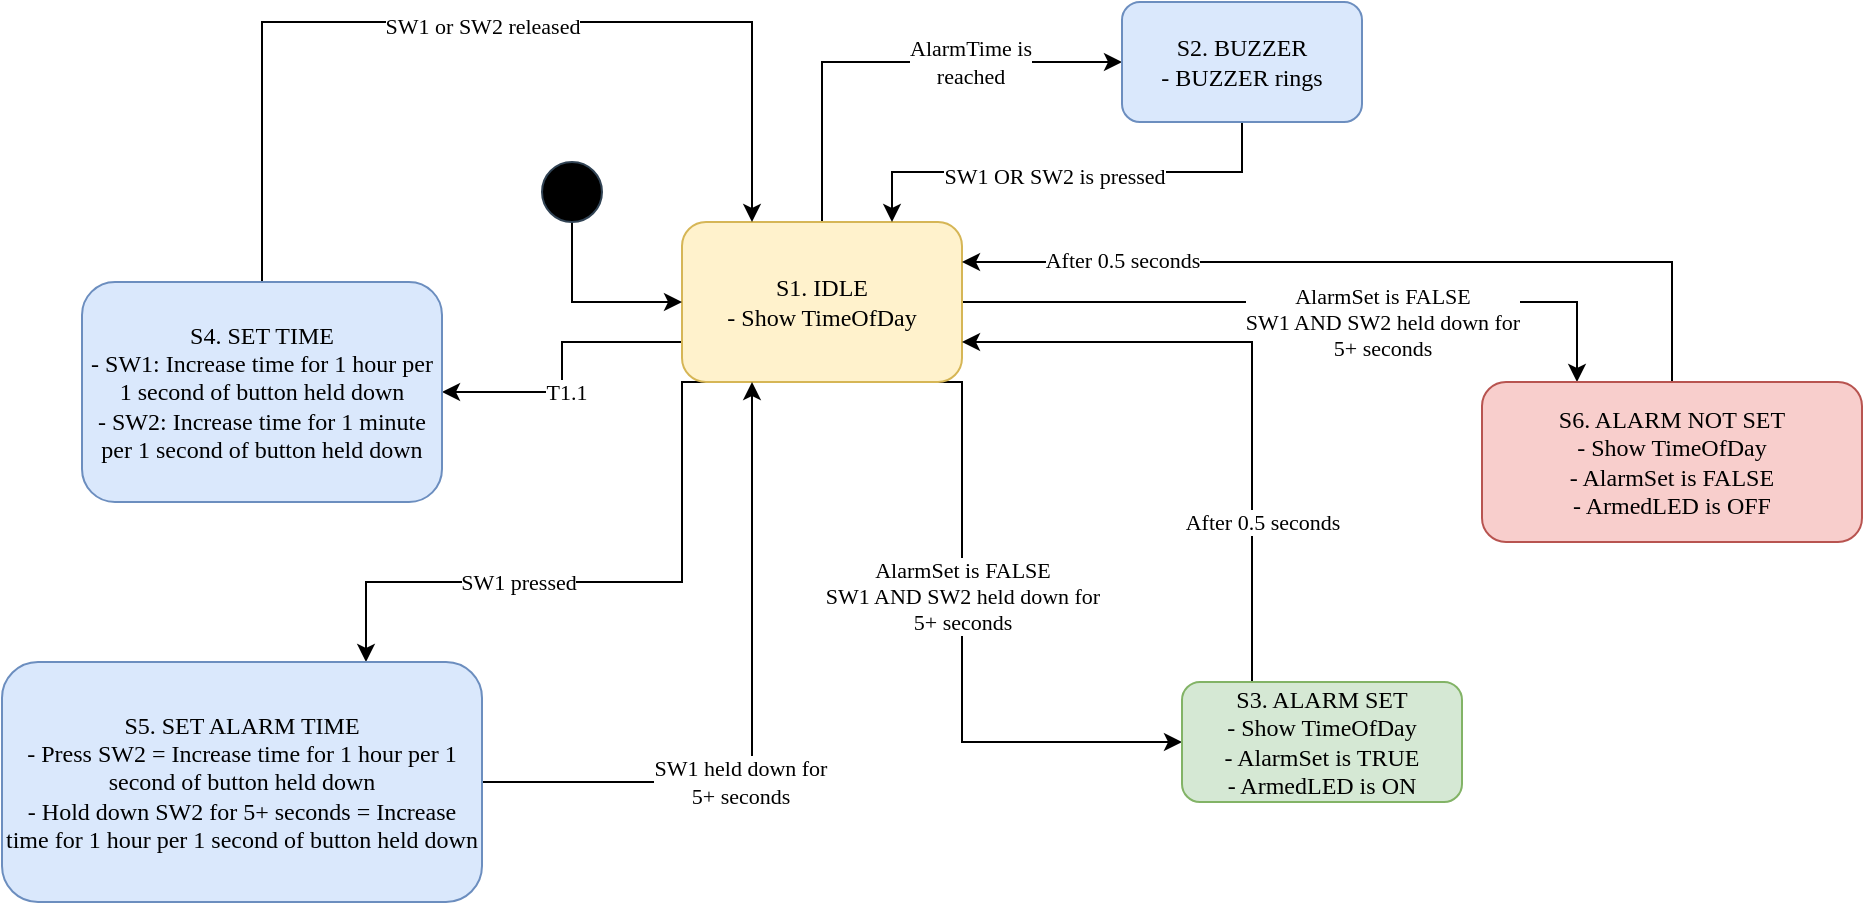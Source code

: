 <mxfile version="14.5.7" type="device"><diagram id="mzPkUHrEjYiKshdDYAyQ" name="Page-1"><mxGraphModel dx="1038" dy="547" grid="1" gridSize="10" guides="1" tooltips="1" connect="1" arrows="1" fold="1" page="1" pageScale="1" pageWidth="1100" pageHeight="850" math="0" shadow="0"><root><mxCell id="0"/><mxCell id="1" parent="0"/><mxCell id="IVG45tcsuzGzubXkDy_W-5" style="edgeStyle=orthogonalEdgeStyle;rounded=0;orthogonalLoop=1;jettySize=auto;html=1;exitX=0.5;exitY=0;exitDx=0;exitDy=0;entryX=0;entryY=0.5;entryDx=0;entryDy=0;fontFamily=Oxygen Mono;fontSource=https%3A%2F%2Ffonts.googleapis.com%2Fcss%3Ffamily%3DOxygen%2BMono;" parent="1" source="IVG45tcsuzGzubXkDy_W-1" target="IVG45tcsuzGzubXkDy_W-4" edge="1"><mxGeometry relative="1" as="geometry"/></mxCell><mxCell id="IVG45tcsuzGzubXkDy_W-6" value="&lt;div&gt;AlarmTime is&lt;/div&gt;&lt;div&gt;reached&lt;/div&gt;" style="edgeLabel;html=1;align=center;verticalAlign=middle;resizable=0;points=[];fontFamily=Oxygen Mono;fontSource=https%3A%2F%2Ffonts.googleapis.com%2Fcss%3Ffamily%3DOxygen%2BMono;" parent="IVG45tcsuzGzubXkDy_W-5" vertex="1" connectable="0"><mxGeometry x="0.183" y="1" relative="1" as="geometry"><mxPoint x="18" y="1" as="offset"/></mxGeometry></mxCell><mxCell id="IVG45tcsuzGzubXkDy_W-10" style="edgeStyle=orthogonalEdgeStyle;rounded=0;orthogonalLoop=1;jettySize=auto;html=1;exitX=0.75;exitY=1;exitDx=0;exitDy=0;entryX=0;entryY=0.5;entryDx=0;entryDy=0;fontFamily=Oxygen Mono;fontSource=https%3A%2F%2Ffonts.googleapis.com%2Fcss%3Ffamily%3DOxygen%2BMono;" parent="1" source="IVG45tcsuzGzubXkDy_W-1" target="IVG45tcsuzGzubXkDy_W-9" edge="1"><mxGeometry relative="1" as="geometry"><Array as="points"><mxPoint x="500" y="280"/><mxPoint x="500" y="460"/></Array></mxGeometry></mxCell><mxCell id="IVG45tcsuzGzubXkDy_W-11" value="&lt;div&gt;AlarmSet is FALSE&lt;br&gt;&lt;/div&gt;&lt;div&gt;SW1 AND SW2 held down for&lt;/div&gt;&lt;div&gt;5+ seconds&lt;br&gt;&lt;/div&gt;" style="edgeLabel;html=1;align=center;verticalAlign=middle;resizable=0;points=[];fontFamily=Oxygen Mono;" parent="IVG45tcsuzGzubXkDy_W-10" vertex="1" connectable="0"><mxGeometry x="-0.25" y="-2" relative="1" as="geometry"><mxPoint x="2" y="20" as="offset"/></mxGeometry></mxCell><mxCell id="IVG45tcsuzGzubXkDy_W-16" style="edgeStyle=orthogonalEdgeStyle;rounded=0;orthogonalLoop=1;jettySize=auto;html=1;exitX=0;exitY=0.75;exitDx=0;exitDy=0;entryX=1;entryY=0.5;entryDx=0;entryDy=0;fontFamily=Oxygen Mono;fontSource=https%3A%2F%2Ffonts.googleapis.com%2Fcss%3Ffamily%3DOxygen%2BMono;" parent="1" source="IVG45tcsuzGzubXkDy_W-1" target="IVG45tcsuzGzubXkDy_W-14" edge="1"><mxGeometry relative="1" as="geometry"/></mxCell><mxCell id="IVG45tcsuzGzubXkDy_W-17" value="T1.1" style="edgeLabel;html=1;align=center;verticalAlign=middle;resizable=0;points=[];fontFamily=Oxygen Mono;" parent="IVG45tcsuzGzubXkDy_W-16" vertex="1" connectable="0"><mxGeometry x="0.357" y="2" relative="1" as="geometry"><mxPoint x="15" y="-2" as="offset"/></mxGeometry></mxCell><mxCell id="IVG45tcsuzGzubXkDy_W-25" style="edgeStyle=orthogonalEdgeStyle;rounded=0;orthogonalLoop=1;jettySize=auto;html=1;exitX=0.25;exitY=1;exitDx=0;exitDy=0;fontFamily=Oxygen Mono;fontSource=https%3A%2F%2Ffonts.googleapis.com%2Fcss%3Ffamily%3DOxygen%2BMono;" parent="1" source="IVG45tcsuzGzubXkDy_W-1" edge="1"><mxGeometry relative="1" as="geometry"><mxPoint x="202" y="420" as="targetPoint"/><Array as="points"><mxPoint x="360" y="280"/><mxPoint x="360" y="380"/><mxPoint x="202" y="380"/></Array></mxGeometry></mxCell><mxCell id="IVG45tcsuzGzubXkDy_W-26" value="SW1 pressed" style="edgeLabel;html=1;align=center;verticalAlign=middle;resizable=0;points=[];fontFamily=Oxygen Mono;" parent="IVG45tcsuzGzubXkDy_W-25" vertex="1" connectable="0"><mxGeometry x="0.147" y="3" relative="1" as="geometry"><mxPoint x="-26" y="-3" as="offset"/></mxGeometry></mxCell><mxCell id="IVG45tcsuzGzubXkDy_W-38" style="edgeStyle=orthogonalEdgeStyle;rounded=0;orthogonalLoop=1;jettySize=auto;html=1;exitX=1;exitY=0.5;exitDx=0;exitDy=0;entryX=0.25;entryY=0;entryDx=0;entryDy=0;fontFamily=Oxygen Mono;fontSource=https%3A%2F%2Ffonts.googleapis.com%2Fcss%3Ffamily%3DOxygen%2BMono;" parent="1" source="IVG45tcsuzGzubXkDy_W-1" target="IVG45tcsuzGzubXkDy_W-31" edge="1"><mxGeometry relative="1" as="geometry"/></mxCell><mxCell id="IVG45tcsuzGzubXkDy_W-39" value="&lt;div&gt;AlarmSet is FALSE&lt;br&gt;&lt;/div&gt;&lt;div&gt;SW1 AND SW2 held down for&lt;/div&gt;&lt;div&gt;5+ seconds&lt;br&gt;&lt;/div&gt;" style="edgeLabel;html=1;align=center;verticalAlign=middle;resizable=0;points=[];fontFamily=Oxygen Mono;" parent="IVG45tcsuzGzubXkDy_W-38" vertex="1" connectable="0"><mxGeometry x="0.093" y="-1" relative="1" as="geometry"><mxPoint x="20" y="9" as="offset"/></mxGeometry></mxCell><mxCell id="IVG45tcsuzGzubXkDy_W-1" value="&lt;div align=&quot;center&quot;&gt;S1. IDLE&lt;br&gt;&lt;/div&gt;&lt;div align=&quot;center&quot;&gt;- Show TimeOfDay&lt;/div&gt;" style="rounded=1;whiteSpace=wrap;html=1;fontFamily=Oxygen Mono;fontSource=https%3A%2F%2Ffonts.googleapis.com%2Fcss%3Ffamily%3DOxygen%2BMono;align=center;fillColor=#fff2cc;strokeColor=#d6b656;" parent="1" vertex="1"><mxGeometry x="360" y="200" width="140" height="80" as="geometry"/></mxCell><mxCell id="IVG45tcsuzGzubXkDy_W-3" style="edgeStyle=orthogonalEdgeStyle;rounded=0;orthogonalLoop=1;jettySize=auto;html=1;exitX=0.5;exitY=1;exitDx=0;exitDy=0;entryX=0;entryY=0.5;entryDx=0;entryDy=0;fontFamily=Oxygen Mono;fontSource=https%3A%2F%2Ffonts.googleapis.com%2Fcss%3Ffamily%3DOxygen%2BMono;" parent="1" source="IVG45tcsuzGzubXkDy_W-2" target="IVG45tcsuzGzubXkDy_W-1" edge="1"><mxGeometry relative="1" as="geometry"/></mxCell><mxCell id="IVG45tcsuzGzubXkDy_W-2" value="" style="ellipse;whiteSpace=wrap;html=1;aspect=fixed;strokeColor=#314354;fontColor=#ffffff;fillColor=#000000;fontFamily=Oxygen Mono;fontSource=https%3A%2F%2Ffonts.googleapis.com%2Fcss%3Ffamily%3DOxygen%2BMono;" parent="1" vertex="1"><mxGeometry x="290" y="170" width="30" height="30" as="geometry"/></mxCell><mxCell id="IVG45tcsuzGzubXkDy_W-7" style="edgeStyle=orthogonalEdgeStyle;rounded=0;orthogonalLoop=1;jettySize=auto;html=1;exitX=0.5;exitY=1;exitDx=0;exitDy=0;entryX=0.75;entryY=0;entryDx=0;entryDy=0;fontFamily=Oxygen Mono;fontSource=https%3A%2F%2Ffonts.googleapis.com%2Fcss%3Ffamily%3DOxygen%2BMono;" parent="1" source="IVG45tcsuzGzubXkDy_W-4" target="IVG45tcsuzGzubXkDy_W-1" edge="1"><mxGeometry relative="1" as="geometry"/></mxCell><mxCell id="IVG45tcsuzGzubXkDy_W-8" value="SW1 OR SW2 is pressed" style="edgeLabel;html=1;align=center;verticalAlign=middle;resizable=0;points=[];fontFamily=Oxygen Mono;fontSource=https%3A%2F%2Ffonts.googleapis.com%2Fcss%3Ffamily%3DOxygen%2BMono;" parent="IVG45tcsuzGzubXkDy_W-7" vertex="1" connectable="0"><mxGeometry x="-0.25" y="2" relative="1" as="geometry"><mxPoint x="-35" as="offset"/></mxGeometry></mxCell><mxCell id="IVG45tcsuzGzubXkDy_W-4" value="&lt;div&gt;S2. BUZZER&lt;/div&gt;&lt;div&gt;- BUZZER rings&lt;br&gt;&lt;/div&gt;" style="rounded=1;whiteSpace=wrap;html=1;fillColor=#dae8fc;fontFamily=Oxygen Mono;fontSource=https%3A%2F%2Ffonts.googleapis.com%2Fcss%3Ffamily%3DOxygen%2BMono;strokeColor=#6c8ebf;" parent="1" vertex="1"><mxGeometry x="580" y="90" width="120" height="60" as="geometry"/></mxCell><mxCell id="IVG45tcsuzGzubXkDy_W-32" style="edgeStyle=orthogonalEdgeStyle;rounded=0;orthogonalLoop=1;jettySize=auto;html=1;exitX=0.25;exitY=0;exitDx=0;exitDy=0;entryX=1;entryY=0.75;entryDx=0;entryDy=0;fontFamily=Oxygen Mono;fontSource=https%3A%2F%2Ffonts.googleapis.com%2Fcss%3Ffamily%3DOxygen%2BMono;" parent="1" source="IVG45tcsuzGzubXkDy_W-9" target="IVG45tcsuzGzubXkDy_W-1" edge="1"><mxGeometry relative="1" as="geometry"/></mxCell><mxCell id="IVG45tcsuzGzubXkDy_W-33" value="After 0.5 seconds" style="edgeLabel;html=1;align=center;verticalAlign=middle;resizable=0;points=[];fontFamily=Oxygen Mono;" parent="IVG45tcsuzGzubXkDy_W-32" vertex="1" connectable="0"><mxGeometry x="-0.264" y="2" relative="1" as="geometry"><mxPoint x="7" y="36" as="offset"/></mxGeometry></mxCell><mxCell id="IVG45tcsuzGzubXkDy_W-9" value="&lt;div&gt;S3. ALARM SET&lt;/div&gt;&lt;div&gt;- Show TimeOfDay&lt;/div&gt;&lt;div&gt;- AlarmSet is TRUE&lt;/div&gt;&lt;div&gt;- ArmedLED is ON&lt;br&gt;&lt;/div&gt;" style="rounded=1;whiteSpace=wrap;html=1;fillColor=#d5e8d4;fontFamily=Oxygen Mono;fontSource=https%3A%2F%2Ffonts.googleapis.com%2Fcss%3Ffamily%3DOxygen%2BMono;strokeColor=#82b366;" parent="1" vertex="1"><mxGeometry x="610" y="430" width="140" height="60" as="geometry"/></mxCell><mxCell id="IVG45tcsuzGzubXkDy_W-29" style="edgeStyle=orthogonalEdgeStyle;rounded=0;orthogonalLoop=1;jettySize=auto;html=1;exitX=0.5;exitY=0;exitDx=0;exitDy=0;entryX=0.25;entryY=0;entryDx=0;entryDy=0;fontFamily=Oxygen Mono;fontSource=https%3A%2F%2Ffonts.googleapis.com%2Fcss%3Ffamily%3DOxygen%2BMono;" parent="1" source="IVG45tcsuzGzubXkDy_W-14" target="IVG45tcsuzGzubXkDy_W-1" edge="1"><mxGeometry relative="1" as="geometry"><Array as="points"><mxPoint x="150" y="100"/><mxPoint x="395" y="100"/></Array></mxGeometry></mxCell><mxCell id="IVG45tcsuzGzubXkDy_W-30" value="SW1 or SW2 released" style="edgeLabel;html=1;align=center;verticalAlign=middle;resizable=0;points=[];fontFamily=Oxygen Mono;" parent="IVG45tcsuzGzubXkDy_W-29" vertex="1" connectable="0"><mxGeometry x="-0.175" y="-2" relative="1" as="geometry"><mxPoint x="44" as="offset"/></mxGeometry></mxCell><mxCell id="IVG45tcsuzGzubXkDy_W-14" value="&lt;div&gt;S4. SET TIME&lt;/div&gt;&lt;div&gt;- SW1: Increase time for 1 hour per 1 second of button held down&lt;/div&gt;&lt;div&gt;- SW2: Increase time for 1 minute per 1 second of button held down&lt;br&gt;&lt;/div&gt;" style="rounded=1;whiteSpace=wrap;html=1;fillColor=#dae8fc;fontFamily=Oxygen Mono;fontSource=https%3A%2F%2Ffonts.googleapis.com%2Fcss%3Ffamily%3DOxygen%2BMono;strokeColor=#6c8ebf;" parent="1" vertex="1"><mxGeometry x="60" y="230" width="180" height="110" as="geometry"/></mxCell><mxCell id="IVG45tcsuzGzubXkDy_W-27" style="edgeStyle=orthogonalEdgeStyle;rounded=0;orthogonalLoop=1;jettySize=auto;html=1;exitX=1;exitY=0.5;exitDx=0;exitDy=0;entryX=0.25;entryY=1;entryDx=0;entryDy=0;fontFamily=Oxygen Mono;fontSource=https%3A%2F%2Ffonts.googleapis.com%2Fcss%3Ffamily%3DOxygen%2BMono;" parent="1" source="IVG45tcsuzGzubXkDy_W-23" target="IVG45tcsuzGzubXkDy_W-1" edge="1"><mxGeometry relative="1" as="geometry"/></mxCell><mxCell id="IVG45tcsuzGzubXkDy_W-28" value="&lt;div&gt;SW1 held down for&lt;/div&gt;&lt;div&gt;5+ seconds&lt;/div&gt;" style="edgeLabel;html=1;align=center;verticalAlign=middle;resizable=0;points=[];fontFamily=Oxygen Mono;" parent="IVG45tcsuzGzubXkDy_W-27" vertex="1" connectable="0"><mxGeometry x="-0.745" y="-1" relative="1" as="geometry"><mxPoint x="86" y="-1" as="offset"/></mxGeometry></mxCell><mxCell id="IVG45tcsuzGzubXkDy_W-23" value="&lt;div&gt;S5. SET ALARM TIME&lt;br&gt;&lt;/div&gt;&lt;div&gt;- Press SW2 = Increase time for 1 hour per 1 second of button held down&lt;/div&gt;&lt;div&gt;- Hold down SW2 for 5+ seconds = Increase time for 1 hour per 1 second of button held down&lt;/div&gt;" style="rounded=1;whiteSpace=wrap;html=1;fillColor=#dae8fc;fontFamily=Oxygen Mono;fontSource=https%3A%2F%2Ffonts.googleapis.com%2Fcss%3Ffamily%3DOxygen%2BMono;strokeColor=#6c8ebf;" parent="1" vertex="1"><mxGeometry x="20" y="420" width="240" height="120" as="geometry"/></mxCell><mxCell id="IVG45tcsuzGzubXkDy_W-40" style="edgeStyle=orthogonalEdgeStyle;rounded=0;orthogonalLoop=1;jettySize=auto;html=1;exitX=0.5;exitY=0;exitDx=0;exitDy=0;entryX=1;entryY=0.25;entryDx=0;entryDy=0;fontFamily=Oxygen Mono;fontSource=https%3A%2F%2Ffonts.googleapis.com%2Fcss%3Ffamily%3DOxygen%2BMono;" parent="1" source="IVG45tcsuzGzubXkDy_W-31" target="IVG45tcsuzGzubXkDy_W-1" edge="1"><mxGeometry relative="1" as="geometry"><Array as="points"><mxPoint x="855" y="220"/></Array></mxGeometry></mxCell><mxCell id="IVG45tcsuzGzubXkDy_W-41" value="After 0.5 seconds" style="edgeLabel;html=1;align=center;verticalAlign=middle;resizable=0;points=[];fontFamily=Oxygen Mono;" parent="IVG45tcsuzGzubXkDy_W-40" vertex="1" connectable="0"><mxGeometry x="0.682" y="-1" relative="1" as="geometry"><mxPoint x="14" as="offset"/></mxGeometry></mxCell><mxCell id="IVG45tcsuzGzubXkDy_W-31" value="S6. ALARM NOT SET&lt;br&gt;- Show TimeOfDay&lt;br&gt;- AlarmSet is FALSE&lt;br&gt;- ArmedLED is OFF" style="rounded=1;whiteSpace=wrap;html=1;fillColor=#f8cecc;fontFamily=Oxygen Mono;fontSource=https%3A%2F%2Ffonts.googleapis.com%2Fcss%3Ffamily%3DOxygen%2BMono;strokeColor=#b85450;" parent="1" vertex="1"><mxGeometry x="760" y="280" width="190" height="80" as="geometry"/></mxCell></root></mxGraphModel></diagram></mxfile>